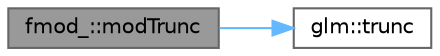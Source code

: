 digraph "fmod_::modTrunc"
{
 // LATEX_PDF_SIZE
  bgcolor="transparent";
  edge [fontname=Helvetica,fontsize=10,labelfontname=Helvetica,labelfontsize=10];
  node [fontname=Helvetica,fontsize=10,shape=box,height=0.2,width=0.4];
  rankdir="LR";
  Node1 [id="Node000001",label="fmod_::modTrunc",height=0.2,width=0.4,color="gray40", fillcolor="grey60", style="filled", fontcolor="black",tooltip=" "];
  Node1 -> Node2 [id="edge2_Node000001_Node000002",color="steelblue1",style="solid",tooltip=" "];
  Node2 [id="Node000002",label="glm::trunc",height=0.2,width=0.4,color="grey40", fillcolor="white", style="filled",URL="$group__core__func__common.html#ga3147679b4cd5f249c74f03906c2eb4d1",tooltip=" "];
}
